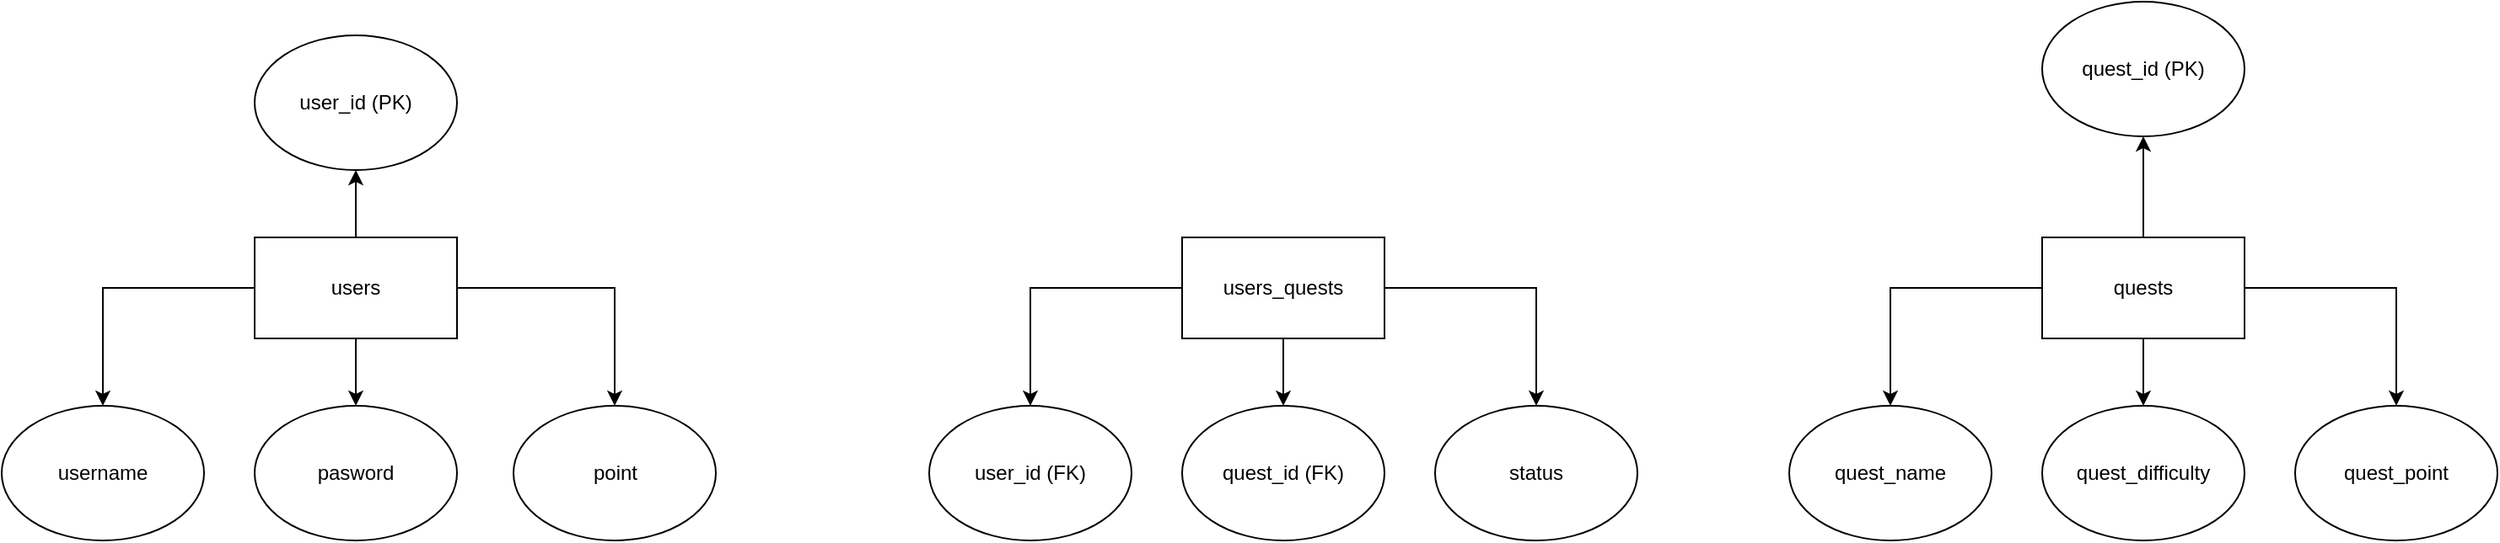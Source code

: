 <mxfile version="24.4.4" type="device">
  <diagram name="Sayfa -1" id="ueloSB-Wy7mb0JgrD49_">
    <mxGraphModel dx="1434" dy="774" grid="1" gridSize="10" guides="1" tooltips="1" connect="1" arrows="1" fold="1" page="1" pageScale="1" pageWidth="827" pageHeight="1169" math="0" shadow="0">
      <root>
        <mxCell id="0" />
        <mxCell id="1" parent="0" />
        <mxCell id="XTayvKzsqt5uggZFpG54-5" style="edgeStyle=orthogonalEdgeStyle;rounded=0;orthogonalLoop=1;jettySize=auto;html=1;entryX=0.5;entryY=0;entryDx=0;entryDy=0;" parent="1" source="XTayvKzsqt5uggZFpG54-1" target="XTayvKzsqt5uggZFpG54-4" edge="1">
          <mxGeometry relative="1" as="geometry" />
        </mxCell>
        <mxCell id="XTayvKzsqt5uggZFpG54-8" style="edgeStyle=orthogonalEdgeStyle;rounded=0;orthogonalLoop=1;jettySize=auto;html=1;" parent="1" source="XTayvKzsqt5uggZFpG54-1" target="XTayvKzsqt5uggZFpG54-6" edge="1">
          <mxGeometry relative="1" as="geometry" />
        </mxCell>
        <mxCell id="XTayvKzsqt5uggZFpG54-9" style="edgeStyle=orthogonalEdgeStyle;rounded=0;orthogonalLoop=1;jettySize=auto;html=1;" parent="1" source="XTayvKzsqt5uggZFpG54-1" target="XTayvKzsqt5uggZFpG54-7" edge="1">
          <mxGeometry relative="1" as="geometry" />
        </mxCell>
        <mxCell id="XTayvKzsqt5uggZFpG54-11" style="edgeStyle=orthogonalEdgeStyle;rounded=0;orthogonalLoop=1;jettySize=auto;html=1;entryX=0.5;entryY=1;entryDx=0;entryDy=0;" parent="1" source="XTayvKzsqt5uggZFpG54-1" target="XTayvKzsqt5uggZFpG54-10" edge="1">
          <mxGeometry relative="1" as="geometry" />
        </mxCell>
        <mxCell id="XTayvKzsqt5uggZFpG54-1" value="users" style="rounded=0;whiteSpace=wrap;html=1;" parent="1" vertex="1">
          <mxGeometry x="260" y="170" width="120" height="60" as="geometry" />
        </mxCell>
        <mxCell id="XTayvKzsqt5uggZFpG54-4" value="username" style="ellipse;whiteSpace=wrap;html=1;" parent="1" vertex="1">
          <mxGeometry x="110" y="270" width="120" height="80" as="geometry" />
        </mxCell>
        <mxCell id="XTayvKzsqt5uggZFpG54-6" value="pasword" style="ellipse;whiteSpace=wrap;html=1;" parent="1" vertex="1">
          <mxGeometry x="260" y="270" width="120" height="80" as="geometry" />
        </mxCell>
        <mxCell id="XTayvKzsqt5uggZFpG54-7" value="point" style="ellipse;whiteSpace=wrap;html=1;" parent="1" vertex="1">
          <mxGeometry x="413.5" y="270" width="120" height="80" as="geometry" />
        </mxCell>
        <mxCell id="XTayvKzsqt5uggZFpG54-10" value="user_id (PK)" style="ellipse;whiteSpace=wrap;html=1;" parent="1" vertex="1">
          <mxGeometry x="260" y="50" width="120" height="80" as="geometry" />
        </mxCell>
        <mxCell id="XTayvKzsqt5uggZFpG54-16" style="edgeStyle=orthogonalEdgeStyle;rounded=0;orthogonalLoop=1;jettySize=auto;html=1;entryX=0.5;entryY=0;entryDx=0;entryDy=0;" parent="1" source="XTayvKzsqt5uggZFpG54-12" target="XTayvKzsqt5uggZFpG54-13" edge="1">
          <mxGeometry relative="1" as="geometry" />
        </mxCell>
        <mxCell id="XTayvKzsqt5uggZFpG54-22" style="edgeStyle=orthogonalEdgeStyle;rounded=0;orthogonalLoop=1;jettySize=auto;html=1;entryX=0.5;entryY=0;entryDx=0;entryDy=0;" parent="1" source="XTayvKzsqt5uggZFpG54-12" target="XTayvKzsqt5uggZFpG54-14" edge="1">
          <mxGeometry relative="1" as="geometry" />
        </mxCell>
        <mxCell id="XTayvKzsqt5uggZFpG54-23" style="edgeStyle=orthogonalEdgeStyle;rounded=0;orthogonalLoop=1;jettySize=auto;html=1;entryX=0.5;entryY=0;entryDx=0;entryDy=0;" parent="1" source="XTayvKzsqt5uggZFpG54-12" target="XTayvKzsqt5uggZFpG54-21" edge="1">
          <mxGeometry relative="1" as="geometry" />
        </mxCell>
        <mxCell id="XTayvKzsqt5uggZFpG54-12" value="users_quests" style="rounded=0;whiteSpace=wrap;html=1;" parent="1" vertex="1">
          <mxGeometry x="810" y="170" width="120" height="60" as="geometry" />
        </mxCell>
        <mxCell id="XTayvKzsqt5uggZFpG54-13" value="user_id (FK)" style="ellipse;whiteSpace=wrap;html=1;" parent="1" vertex="1">
          <mxGeometry x="660" y="270" width="120" height="80" as="geometry" />
        </mxCell>
        <mxCell id="XTayvKzsqt5uggZFpG54-14" value="status" style="ellipse;whiteSpace=wrap;html=1;" parent="1" vertex="1">
          <mxGeometry x="960" y="270" width="120" height="80" as="geometry" />
        </mxCell>
        <mxCell id="XTayvKzsqt5uggZFpG54-21" value="quest_id (FK)" style="ellipse;whiteSpace=wrap;html=1;" parent="1" vertex="1">
          <mxGeometry x="810" y="270" width="120" height="80" as="geometry" />
        </mxCell>
        <mxCell id="XTayvKzsqt5uggZFpG54-28" style="edgeStyle=orthogonalEdgeStyle;rounded=0;orthogonalLoop=1;jettySize=auto;html=1;" parent="1" source="XTayvKzsqt5uggZFpG54-24" target="XTayvKzsqt5uggZFpG54-26" edge="1">
          <mxGeometry relative="1" as="geometry" />
        </mxCell>
        <mxCell id="XTayvKzsqt5uggZFpG54-29" style="edgeStyle=orthogonalEdgeStyle;rounded=0;orthogonalLoop=1;jettySize=auto;html=1;" parent="1" source="XTayvKzsqt5uggZFpG54-24" target="XTayvKzsqt5uggZFpG54-25" edge="1">
          <mxGeometry relative="1" as="geometry" />
        </mxCell>
        <mxCell id="XTayvKzsqt5uggZFpG54-31" style="edgeStyle=orthogonalEdgeStyle;rounded=0;orthogonalLoop=1;jettySize=auto;html=1;" parent="1" source="XTayvKzsqt5uggZFpG54-24" target="XTayvKzsqt5uggZFpG54-30" edge="1">
          <mxGeometry relative="1" as="geometry" />
        </mxCell>
        <mxCell id="SdU_1uvCdc88GAGbuNCC-2" style="edgeStyle=orthogonalEdgeStyle;rounded=0;orthogonalLoop=1;jettySize=auto;html=1;entryX=0.5;entryY=0;entryDx=0;entryDy=0;" edge="1" parent="1" source="XTayvKzsqt5uggZFpG54-24" target="SdU_1uvCdc88GAGbuNCC-1">
          <mxGeometry relative="1" as="geometry" />
        </mxCell>
        <mxCell id="XTayvKzsqt5uggZFpG54-24" value="quests" style="rounded=0;whiteSpace=wrap;html=1;" parent="1" vertex="1">
          <mxGeometry x="1320" y="170" width="120" height="60" as="geometry" />
        </mxCell>
        <mxCell id="XTayvKzsqt5uggZFpG54-25" value="quest_id (PK)" style="ellipse;whiteSpace=wrap;html=1;" parent="1" vertex="1">
          <mxGeometry x="1320" y="30" width="120" height="80" as="geometry" />
        </mxCell>
        <mxCell id="XTayvKzsqt5uggZFpG54-26" value="quest_name" style="ellipse;whiteSpace=wrap;html=1;" parent="1" vertex="1">
          <mxGeometry x="1170" y="270" width="120" height="80" as="geometry" />
        </mxCell>
        <mxCell id="XTayvKzsqt5uggZFpG54-30" value="quest_point" style="ellipse;whiteSpace=wrap;html=1;" parent="1" vertex="1">
          <mxGeometry x="1470" y="270" width="120" height="80" as="geometry" />
        </mxCell>
        <mxCell id="SdU_1uvCdc88GAGbuNCC-1" value="quest_difficulty" style="ellipse;whiteSpace=wrap;html=1;" vertex="1" parent="1">
          <mxGeometry x="1320" y="270" width="120" height="80" as="geometry" />
        </mxCell>
      </root>
    </mxGraphModel>
  </diagram>
</mxfile>
